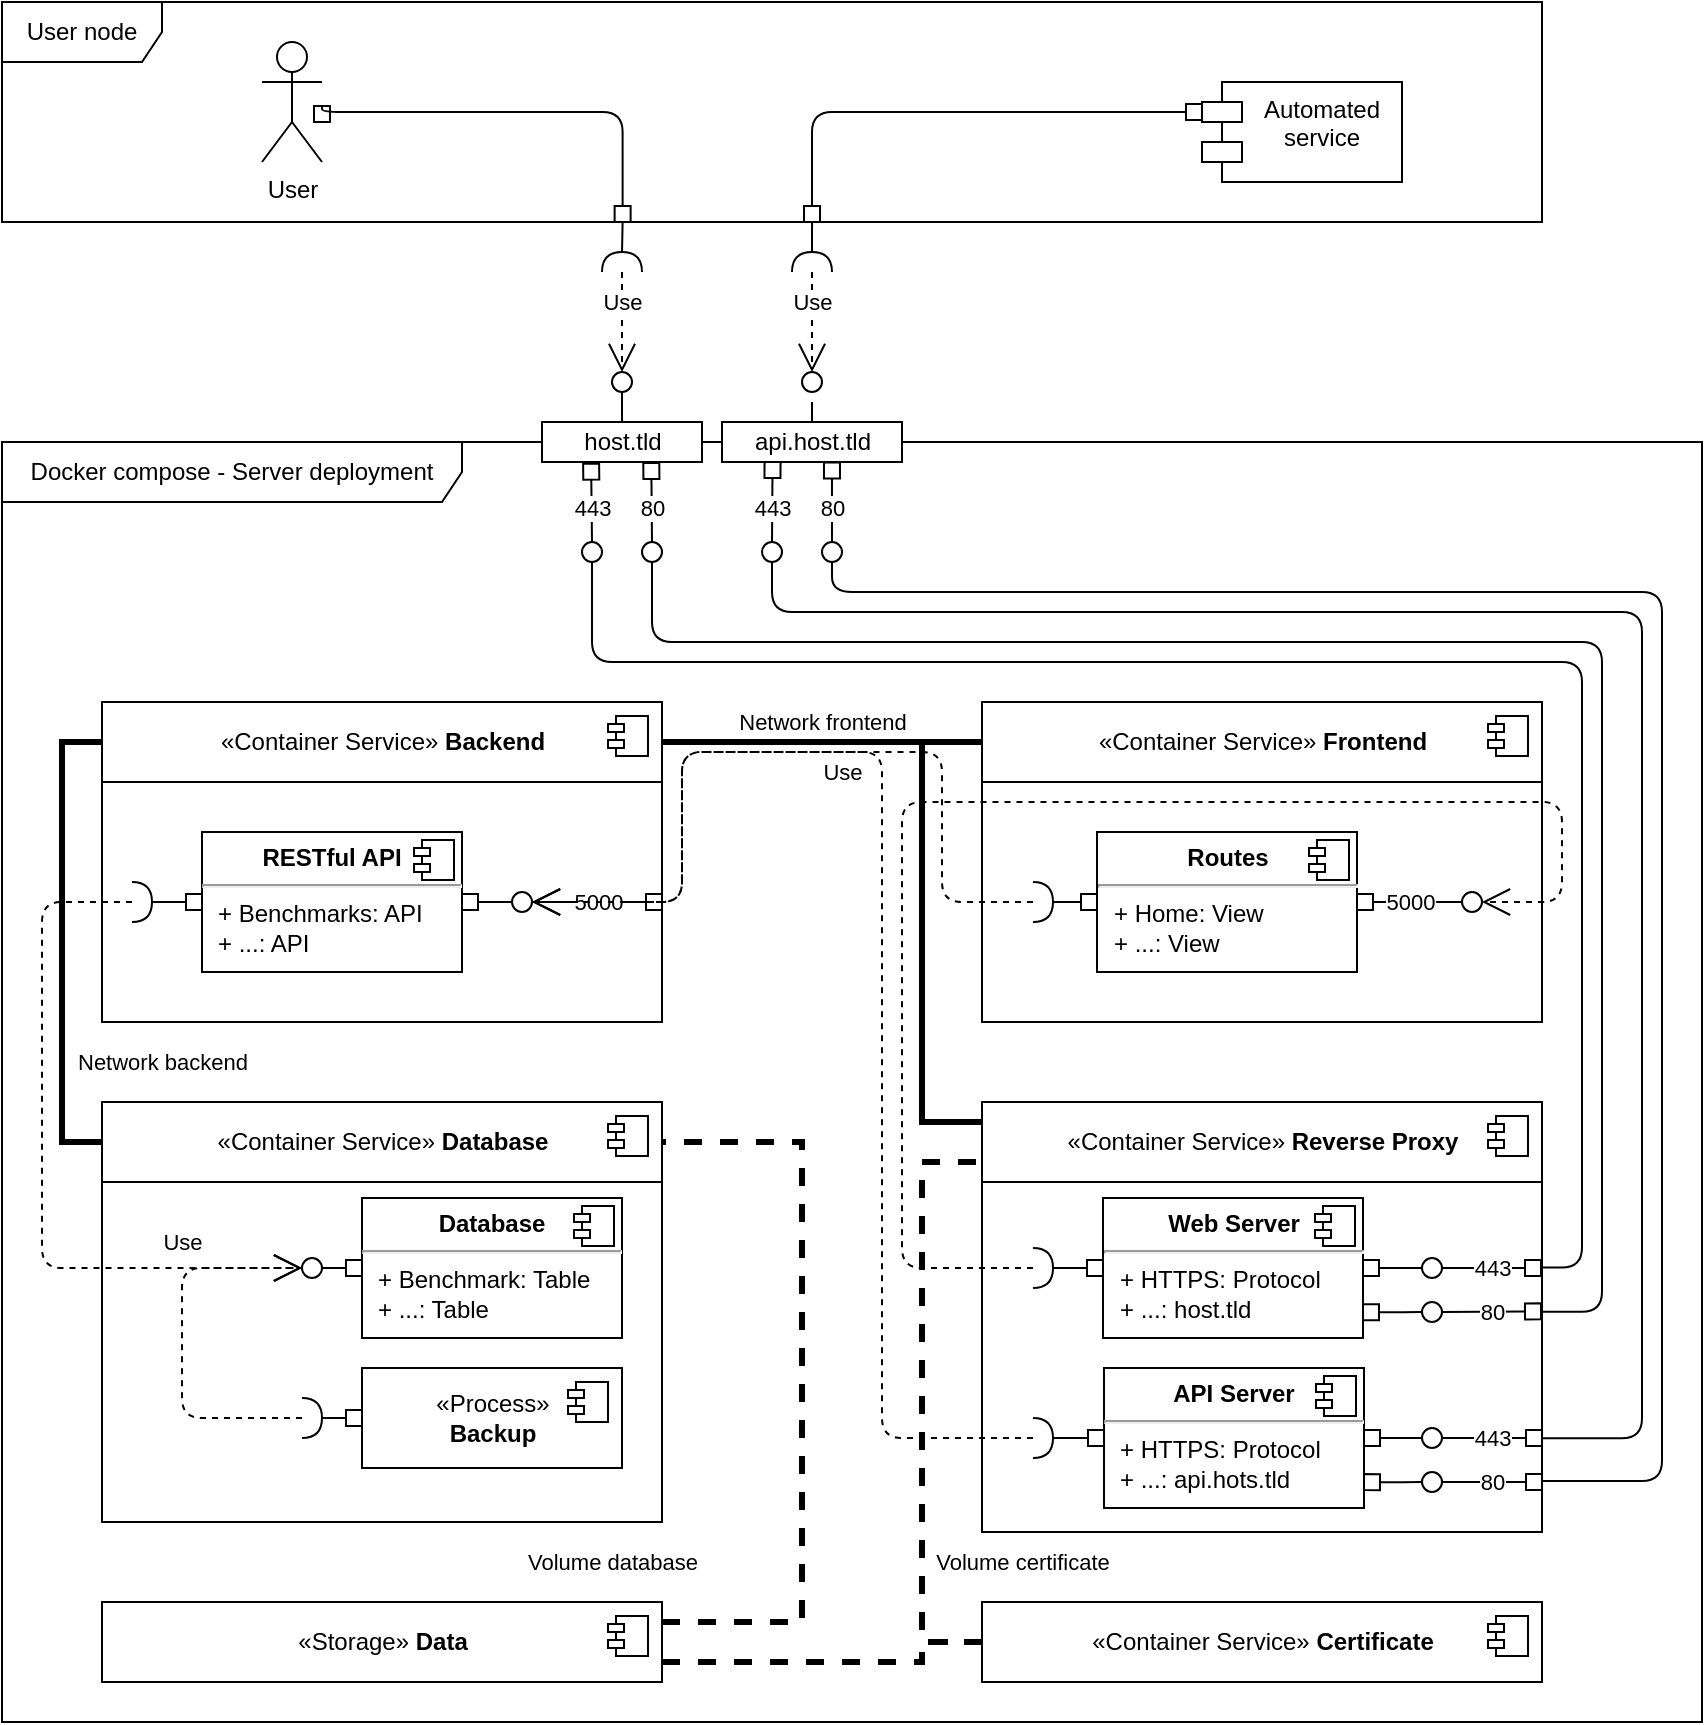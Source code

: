 <mxfile>
    <diagram id="h3xLkAqzNFig_keMwtpp" name="Page-1">
        <mxGraphModel dx="828" dy="412" grid="1" gridSize="10" guides="1" tooltips="1" connect="1" arrows="1" fold="1" page="1" pageScale="1" pageWidth="850" pageHeight="1100" math="0" shadow="0">
            <root>
                <mxCell id="Uhjl_tTcvrPX5doU-7aw-0"/>
                <mxCell id="Uhjl_tTcvrPX5doU-7aw-1" parent="Uhjl_tTcvrPX5doU-7aw-0"/>
                <mxCell id="cgHieyDRWAgkGrHZ09FN-108" value="Docker compose - Server deployment" style="shape=umlFrame;whiteSpace=wrap;html=1;pointerEvents=0;fillColor=none;gradientColor=none;width=230;height=30;" parent="Uhjl_tTcvrPX5doU-7aw-1" vertex="1">
                    <mxGeometry y="220" width="850" height="640" as="geometry"/>
                </mxCell>
                <mxCell id="Sxah1bu2ukm-b7G7eMJ2-1" value="User node" style="shape=umlFrame;whiteSpace=wrap;html=1;pointerEvents=0;fillColor=none;gradientColor=none;width=80;height=30;" parent="Uhjl_tTcvrPX5doU-7aw-1" vertex="1">
                    <mxGeometry width="770" height="110" as="geometry"/>
                </mxCell>
                <mxCell id="cgHieyDRWAgkGrHZ09FN-1" value="«Container Service»&lt;b&gt; Backend&lt;/b&gt;" style="html=1;dropTarget=0;" parent="Uhjl_tTcvrPX5doU-7aw-1" vertex="1">
                    <mxGeometry x="50" y="350" width="280" height="40" as="geometry"/>
                </mxCell>
                <mxCell id="cgHieyDRWAgkGrHZ09FN-2" value="" style="shape=module;jettyWidth=8;jettyHeight=4;" parent="cgHieyDRWAgkGrHZ09FN-1" vertex="1">
                    <mxGeometry x="1" width="20" height="20" relative="1" as="geometry">
                        <mxPoint x="-27" y="7" as="offset"/>
                    </mxGeometry>
                </mxCell>
                <mxCell id="cgHieyDRWAgkGrHZ09FN-3" value="" style="rounded=0;whiteSpace=wrap;html=1;" parent="Uhjl_tTcvrPX5doU-7aw-1" vertex="1">
                    <mxGeometry x="50" y="390" width="280" height="120" as="geometry"/>
                </mxCell>
                <mxCell id="cgHieyDRWAgkGrHZ09FN-4" value="«Container Service» &lt;b&gt;Frontend&lt;/b&gt;" style="html=1;dropTarget=0;" parent="Uhjl_tTcvrPX5doU-7aw-1" vertex="1">
                    <mxGeometry x="490" y="350" width="280" height="40" as="geometry"/>
                </mxCell>
                <mxCell id="cgHieyDRWAgkGrHZ09FN-5" value="" style="shape=module;jettyWidth=8;jettyHeight=4;" parent="cgHieyDRWAgkGrHZ09FN-4" vertex="1">
                    <mxGeometry x="1" width="20" height="20" relative="1" as="geometry">
                        <mxPoint x="-27" y="7" as="offset"/>
                    </mxGeometry>
                </mxCell>
                <mxCell id="cgHieyDRWAgkGrHZ09FN-6" value="«Container Service»&lt;b&gt; Reverse Proxy&lt;/b&gt;" style="html=1;dropTarget=0;" parent="Uhjl_tTcvrPX5doU-7aw-1" vertex="1">
                    <mxGeometry x="490" y="550" width="280" height="40" as="geometry"/>
                </mxCell>
                <mxCell id="cgHieyDRWAgkGrHZ09FN-7" value="" style="shape=module;jettyWidth=8;jettyHeight=4;" parent="cgHieyDRWAgkGrHZ09FN-6" vertex="1">
                    <mxGeometry x="1" width="20" height="20" relative="1" as="geometry">
                        <mxPoint x="-27" y="7" as="offset"/>
                    </mxGeometry>
                </mxCell>
                <mxCell id="cgHieyDRWAgkGrHZ09FN-10" value="«Container Service»&lt;b&gt; Database&lt;/b&gt;" style="html=1;dropTarget=0;" parent="Uhjl_tTcvrPX5doU-7aw-1" vertex="1">
                    <mxGeometry x="50" y="550" width="280" height="40" as="geometry"/>
                </mxCell>
                <mxCell id="cgHieyDRWAgkGrHZ09FN-11" value="" style="shape=module;jettyWidth=8;jettyHeight=4;" parent="cgHieyDRWAgkGrHZ09FN-10" vertex="1">
                    <mxGeometry x="1" width="20" height="20" relative="1" as="geometry">
                        <mxPoint x="-27" y="7" as="offset"/>
                    </mxGeometry>
                </mxCell>
                <mxCell id="cgHieyDRWAgkGrHZ09FN-12" value="«Container Service»&lt;b&gt; Certificate&lt;/b&gt;" style="html=1;dropTarget=0;" parent="Uhjl_tTcvrPX5doU-7aw-1" vertex="1">
                    <mxGeometry x="490" y="800" width="280" height="40" as="geometry"/>
                </mxCell>
                <mxCell id="cgHieyDRWAgkGrHZ09FN-13" value="" style="shape=module;jettyWidth=8;jettyHeight=4;" parent="cgHieyDRWAgkGrHZ09FN-12" vertex="1">
                    <mxGeometry x="1" width="20" height="20" relative="1" as="geometry">
                        <mxPoint x="-27" y="7" as="offset"/>
                    </mxGeometry>
                </mxCell>
                <mxCell id="cgHieyDRWAgkGrHZ09FN-18" value="&lt;p style=&quot;margin: 0px ; margin-top: 6px ; text-align: center&quot;&gt;&lt;b&gt;RESTful API&lt;br&gt;&lt;/b&gt;&lt;/p&gt;&lt;hr&gt;&lt;p style=&quot;margin: 0px ; margin-left: 8px&quot;&gt;+ Benchmarks: API&lt;br&gt;+ ...: API&lt;br&gt;&lt;/p&gt;" style="align=left;overflow=fill;html=1;dropTarget=0;" parent="Uhjl_tTcvrPX5doU-7aw-1" vertex="1">
                    <mxGeometry x="100" y="415" width="130" height="70" as="geometry"/>
                </mxCell>
                <mxCell id="cgHieyDRWAgkGrHZ09FN-19" value="" style="shape=component;jettyWidth=8;jettyHeight=4;" parent="cgHieyDRWAgkGrHZ09FN-18" vertex="1">
                    <mxGeometry x="1" width="20" height="20" relative="1" as="geometry">
                        <mxPoint x="-24" y="4" as="offset"/>
                    </mxGeometry>
                </mxCell>
                <mxCell id="cgHieyDRWAgkGrHZ09FN-20" value="" style="endArrow=none;html=1;exitX=1;exitY=0.5;exitDx=0;exitDy=0;startArrow=box;startFill=0;entryX=0;entryY=0.5;entryDx=0;entryDy=0;" parent="Uhjl_tTcvrPX5doU-7aw-1" source="cgHieyDRWAgkGrHZ09FN-18" target="5" edge="1">
                    <mxGeometry width="50" height="50" relative="1" as="geometry">
                        <mxPoint x="15" y="625" as="sourcePoint"/>
                        <mxPoint x="250" y="450" as="targetPoint"/>
                    </mxGeometry>
                </mxCell>
                <mxCell id="cgHieyDRWAgkGrHZ09FN-24" value="" style="rounded=0;whiteSpace=wrap;html=1;" parent="Uhjl_tTcvrPX5doU-7aw-1" vertex="1">
                    <mxGeometry x="50" y="590" width="280" height="170" as="geometry"/>
                </mxCell>
                <mxCell id="cgHieyDRWAgkGrHZ09FN-30" value="«Process»&lt;br&gt;&lt;div&gt;&lt;b&gt;Backup&lt;/b&gt;&lt;/div&gt;" style="html=1;dropTarget=0;" parent="Uhjl_tTcvrPX5doU-7aw-1" vertex="1">
                    <mxGeometry x="180" y="683" width="130" height="50" as="geometry"/>
                </mxCell>
                <mxCell id="cgHieyDRWAgkGrHZ09FN-31" value="" style="shape=module;jettyWidth=8;jettyHeight=4;" parent="cgHieyDRWAgkGrHZ09FN-30" vertex="1">
                    <mxGeometry x="1" width="20" height="20" relative="1" as="geometry">
                        <mxPoint x="-27" y="7" as="offset"/>
                    </mxGeometry>
                </mxCell>
                <mxCell id="cgHieyDRWAgkGrHZ09FN-37" value="&lt;p style=&quot;margin: 0px ; margin-top: 6px ; text-align: center&quot;&gt;&lt;b&gt;Database&lt;br&gt;&lt;/b&gt;&lt;/p&gt;&lt;hr&gt;&lt;p style=&quot;margin: 0px ; margin-left: 8px&quot;&gt;+ Benchmark: Table&lt;br&gt;+ ...: Table&lt;br&gt;&lt;/p&gt;" style="align=left;overflow=fill;html=1;dropTarget=0;" parent="Uhjl_tTcvrPX5doU-7aw-1" vertex="1">
                    <mxGeometry x="180" y="598" width="130" height="70" as="geometry"/>
                </mxCell>
                <mxCell id="cgHieyDRWAgkGrHZ09FN-38" value="" style="shape=component;jettyWidth=8;jettyHeight=4;" parent="cgHieyDRWAgkGrHZ09FN-37" vertex="1">
                    <mxGeometry x="1" width="20" height="20" relative="1" as="geometry">
                        <mxPoint x="-24" y="4" as="offset"/>
                    </mxGeometry>
                </mxCell>
                <mxCell id="cgHieyDRWAgkGrHZ09FN-49" style="edgeStyle=elbowEdgeStyle;rounded=0;orthogonalLoop=1;jettySize=auto;elbow=vertical;html=1;entryX=0;entryY=0.5;entryDx=0;entryDy=0;startArrow=none;startFill=0;endArrow=box;endFill=0;exitX=1;exitY=0.5;exitDx=0;exitDy=0;" parent="Uhjl_tTcvrPX5doU-7aw-1" source="8" target="cgHieyDRWAgkGrHZ09FN-37" edge="1">
                    <mxGeometry relative="1" as="geometry">
                        <mxPoint x="170" y="633" as="sourcePoint"/>
                    </mxGeometry>
                </mxCell>
                <mxCell id="cgHieyDRWAgkGrHZ09FN-46" value="Use" style="endArrow=open;endSize=12;dashed=1;html=1;rounded=1;edgeStyle=orthogonalEdgeStyle;exitX=0;exitY=0.5;exitDx=0;exitDy=0;exitPerimeter=0;entryX=0;entryY=0.5;entryDx=0;entryDy=0;" parent="Uhjl_tTcvrPX5doU-7aw-1" source="9" target="8" edge="1">
                    <mxGeometry x="0.385" y="13" width="160" relative="1" as="geometry">
                        <mxPoint x="150" y="708" as="sourcePoint"/>
                        <mxPoint x="140" y="633" as="targetPoint"/>
                        <Array as="points">
                            <mxPoint x="90" y="708"/>
                            <mxPoint x="90" y="633"/>
                        </Array>
                        <mxPoint as="offset"/>
                    </mxGeometry>
                </mxCell>
                <mxCell id="cgHieyDRWAgkGrHZ09FN-59" value="" style="rounded=0;whiteSpace=wrap;html=1;" parent="Uhjl_tTcvrPX5doU-7aw-1" vertex="1">
                    <mxGeometry x="490" y="390" width="280" height="120" as="geometry"/>
                </mxCell>
                <mxCell id="cgHieyDRWAgkGrHZ09FN-61" value="Network backend" style="endArrow=none;html=1;entryX=0;entryY=0.5;entryDx=0;entryDy=0;exitX=0;exitY=0.5;exitDx=0;exitDy=0;edgeStyle=orthogonalEdgeStyle;rounded=0;strokeWidth=3;" parent="Uhjl_tTcvrPX5doU-7aw-1" source="cgHieyDRWAgkGrHZ09FN-10" target="cgHieyDRWAgkGrHZ09FN-1" edge="1">
                    <mxGeometry x="-0.5" y="-50" width="50" height="50" relative="1" as="geometry">
                        <mxPoint x="430" y="670" as="sourcePoint"/>
                        <mxPoint x="480" y="620" as="targetPoint"/>
                        <Array as="points">
                            <mxPoint x="30" y="570"/>
                            <mxPoint x="30" y="370"/>
                        </Array>
                        <mxPoint as="offset"/>
                    </mxGeometry>
                </mxCell>
                <mxCell id="cgHieyDRWAgkGrHZ09FN-62" value="Use" style="endArrow=open;endSize=12;dashed=1;html=1;rounded=1;edgeStyle=orthogonalEdgeStyle;exitX=0;exitY=0.5;exitDx=0;exitDy=0;exitPerimeter=0;entryX=0;entryY=0.5;entryDx=0;entryDy=0;" parent="Uhjl_tTcvrPX5doU-7aw-1" source="6" target="8" edge="1">
                    <mxGeometry x="0.665" y="13" width="160" relative="1" as="geometry">
                        <mxPoint x="65" y="450" as="sourcePoint"/>
                        <mxPoint x="130" y="633" as="targetPoint"/>
                        <Array as="points">
                            <mxPoint x="20" y="450"/>
                            <mxPoint x="20" y="633"/>
                        </Array>
                        <mxPoint as="offset"/>
                    </mxGeometry>
                </mxCell>
                <mxCell id="cgHieyDRWAgkGrHZ09FN-63" value="&lt;p style=&quot;margin: 0px ; margin-top: 6px ; text-align: center&quot;&gt;&lt;b&gt;Routes&lt;br&gt;&lt;/b&gt;&lt;/p&gt;&lt;hr&gt;&lt;p style=&quot;margin: 0px ; margin-left: 8px&quot;&gt;+ Home: View&lt;br&gt;+ ...: View&lt;br&gt;&lt;/p&gt;" style="align=left;overflow=fill;html=1;dropTarget=0;" parent="Uhjl_tTcvrPX5doU-7aw-1" vertex="1">
                    <mxGeometry x="547.5" y="415" width="130" height="70" as="geometry"/>
                </mxCell>
                <mxCell id="cgHieyDRWAgkGrHZ09FN-64" value="" style="shape=component;jettyWidth=8;jettyHeight=4;" parent="cgHieyDRWAgkGrHZ09FN-63" vertex="1">
                    <mxGeometry x="1" width="20" height="20" relative="1" as="geometry">
                        <mxPoint x="-24" y="4" as="offset"/>
                    </mxGeometry>
                </mxCell>
                <mxCell id="cgHieyDRWAgkGrHZ09FN-65" value="" style="rounded=0;whiteSpace=wrap;html=1;" parent="Uhjl_tTcvrPX5doU-7aw-1" vertex="1">
                    <mxGeometry x="490" y="590" width="280" height="175" as="geometry"/>
                </mxCell>
                <mxCell id="cgHieyDRWAgkGrHZ09FN-66" value="&lt;p style=&quot;margin: 0px ; margin-top: 6px ; text-align: center&quot;&gt;&lt;b&gt;Web Server&lt;br&gt;&lt;/b&gt;&lt;/p&gt;&lt;hr&gt;&lt;p style=&quot;margin: 0px ; margin-left: 8px&quot;&gt;+ HTTPS: Protocol&lt;br&gt;+ ...:&lt;span&gt;&amp;nbsp;host.tld&lt;/span&gt;&lt;/p&gt;" style="align=left;overflow=fill;html=1;dropTarget=0;" parent="Uhjl_tTcvrPX5doU-7aw-1" vertex="1">
                    <mxGeometry x="550.5" y="598" width="130" height="70" as="geometry"/>
                </mxCell>
                <mxCell id="cgHieyDRWAgkGrHZ09FN-67" value="" style="shape=component;jettyWidth=8;jettyHeight=4;" parent="cgHieyDRWAgkGrHZ09FN-66" vertex="1">
                    <mxGeometry x="1" width="20" height="20" relative="1" as="geometry">
                        <mxPoint x="-24" y="4" as="offset"/>
                    </mxGeometry>
                </mxCell>
                <mxCell id="cgHieyDRWAgkGrHZ09FN-68" value="" style="endArrow=none;html=1;exitX=1;exitY=0.5;exitDx=0;exitDy=0;entryX=0;entryY=0.5;entryDx=0;entryDy=0;startArrow=box;startFill=0;edgeStyle=orthogonalEdgeStyle;rounded=0;" parent="Uhjl_tTcvrPX5doU-7aw-1" source="cgHieyDRWAgkGrHZ09FN-66" target="52" edge="1">
                    <mxGeometry width="50" height="50" relative="1" as="geometry">
                        <mxPoint x="659.5" y="639" as="sourcePoint"/>
                        <mxPoint x="709.5" y="633" as="targetPoint"/>
                    </mxGeometry>
                </mxCell>
                <mxCell id="cgHieyDRWAgkGrHZ09FN-70" value="443" style="endArrow=box;html=1;exitX=1;exitY=0.5;exitDx=0;exitDy=0;endFill=0;" parent="Uhjl_tTcvrPX5doU-7aw-1" source="52" edge="1">
                    <mxGeometry width="50" height="50" relative="1" as="geometry">
                        <mxPoint x="719.5" y="633" as="sourcePoint"/>
                        <mxPoint x="769.5" y="633" as="targetPoint"/>
                    </mxGeometry>
                </mxCell>
                <mxCell id="cgHieyDRWAgkGrHZ09FN-81" value="" style="endArrow=none;html=1;entryX=0;entryY=0.5;entryDx=0;entryDy=0;startArrow=box;startFill=0;edgeStyle=orthogonalEdgeStyle;rounded=0;exitX=1;exitY=0.816;exitDx=0;exitDy=0;exitPerimeter=0;" parent="Uhjl_tTcvrPX5doU-7aw-1" source="cgHieyDRWAgkGrHZ09FN-66" target="53" edge="1">
                    <mxGeometry width="50" height="50" relative="1" as="geometry">
                        <mxPoint x="679.5" y="655.12" as="sourcePoint"/>
                        <mxPoint x="709.5" y="655" as="targetPoint"/>
                        <Array as="points">
                            <mxPoint x="700" y="655"/>
                        </Array>
                    </mxGeometry>
                </mxCell>
                <mxCell id="cgHieyDRWAgkGrHZ09FN-83" value="80" style="endArrow=box;html=1;exitX=1;exitY=0.5;exitDx=0;exitDy=0;endFill=0;entryX=1;entryY=0.539;entryDx=0;entryDy=0;entryPerimeter=0;" parent="Uhjl_tTcvrPX5doU-7aw-1" source="53" edge="1">
                    <mxGeometry width="50" height="50" relative="1" as="geometry">
                        <mxPoint x="719.5" y="655" as="sourcePoint"/>
                        <mxPoint x="769.5" y="654.68" as="targetPoint"/>
                    </mxGeometry>
                </mxCell>
                <mxCell id="cgHieyDRWAgkGrHZ09FN-86" value="Network frontend" style="endArrow=none;html=1;entryX=0;entryY=0.5;entryDx=0;entryDy=0;exitX=0;exitY=0.25;exitDx=0;exitDy=0;edgeStyle=orthogonalEdgeStyle;rounded=0;strokeWidth=3;" parent="Uhjl_tTcvrPX5doU-7aw-1" source="cgHieyDRWAgkGrHZ09FN-6" target="cgHieyDRWAgkGrHZ09FN-4" edge="1">
                    <mxGeometry x="0.76" y="51" width="50" height="50" relative="1" as="geometry">
                        <mxPoint x="480" y="580" as="sourcePoint"/>
                        <mxPoint x="480" y="380" as="targetPoint"/>
                        <Array as="points">
                            <mxPoint x="460" y="560"/>
                            <mxPoint x="460" y="370"/>
                        </Array>
                        <mxPoint x="-50" y="41" as="offset"/>
                    </mxGeometry>
                </mxCell>
                <mxCell id="cgHieyDRWAgkGrHZ09FN-87" value="Network frontend" style="endArrow=none;html=1;exitX=1;exitY=0.5;exitDx=0;exitDy=0;edgeStyle=orthogonalEdgeStyle;rounded=0;strokeWidth=3;" parent="Uhjl_tTcvrPX5doU-7aw-1" source="cgHieyDRWAgkGrHZ09FN-1" edge="1">
                    <mxGeometry y="10" width="50" height="50" relative="1" as="geometry">
                        <mxPoint x="500" y="570" as="sourcePoint"/>
                        <mxPoint x="490" y="370" as="targetPoint"/>
                        <Array as="points">
                            <mxPoint x="480" y="370"/>
                            <mxPoint x="480" y="370"/>
                        </Array>
                        <mxPoint as="offset"/>
                    </mxGeometry>
                </mxCell>
                <mxCell id="cgHieyDRWAgkGrHZ09FN-88" value="Volume certificate" style="endArrow=none;html=1;entryX=0;entryY=0.75;entryDx=0;entryDy=0;exitX=0;exitY=0.5;exitDx=0;exitDy=0;edgeStyle=orthogonalEdgeStyle;rounded=0;strokeWidth=3;dashed=1;" parent="Uhjl_tTcvrPX5doU-7aw-1" source="cgHieyDRWAgkGrHZ09FN-12" target="cgHieyDRWAgkGrHZ09FN-6" edge="1">
                    <mxGeometry x="-1" y="-45" width="50" height="50" relative="1" as="geometry">
                        <mxPoint x="480" y="774.98" as="sourcePoint"/>
                        <mxPoint x="480" y="574.98" as="targetPoint"/>
                        <Array as="points">
                            <mxPoint x="460" y="820"/>
                            <mxPoint x="460" y="580"/>
                        </Array>
                        <mxPoint x="20" y="5" as="offset"/>
                    </mxGeometry>
                </mxCell>
                <mxCell id="cgHieyDRWAgkGrHZ09FN-101" value="" style="endArrow=box;html=1;targetPerimeterSpacing=0;strokeWidth=1;exitX=1;exitY=0.5;exitDx=0;exitDy=0;entryX=0;entryY=0.5;entryDx=0;entryDy=0;endFill=0;exitPerimeter=0;" parent="Uhjl_tTcvrPX5doU-7aw-1" source="9" target="cgHieyDRWAgkGrHZ09FN-30" edge="1">
                    <mxGeometry width="50" height="50" relative="1" as="geometry">
                        <mxPoint x="160" y="708" as="sourcePoint"/>
                        <mxPoint x="330" y="740" as="targetPoint"/>
                    </mxGeometry>
                </mxCell>
                <mxCell id="cgHieyDRWAgkGrHZ09FN-102" value="" style="endArrow=box;html=1;targetPerimeterSpacing=0;strokeWidth=1;entryX=0;entryY=0.5;entryDx=0;entryDy=0;endFill=0;exitX=1;exitY=0.5;exitDx=0;exitDy=0;exitPerimeter=0;" parent="Uhjl_tTcvrPX5doU-7aw-1" source="6" target="cgHieyDRWAgkGrHZ09FN-18" edge="1">
                    <mxGeometry width="50" height="50" relative="1" as="geometry">
                        <mxPoint x="80" y="450" as="sourcePoint"/>
                        <mxPoint x="190" y="718" as="targetPoint"/>
                    </mxGeometry>
                </mxCell>
                <mxCell id="cgHieyDRWAgkGrHZ09FN-104" value="«Storage»&lt;b&gt; Data&lt;/b&gt;" style="html=1;dropTarget=0;" parent="Uhjl_tTcvrPX5doU-7aw-1" vertex="1">
                    <mxGeometry x="50" y="800" width="280" height="40" as="geometry"/>
                </mxCell>
                <mxCell id="cgHieyDRWAgkGrHZ09FN-105" value="" style="shape=module;jettyWidth=8;jettyHeight=4;" parent="cgHieyDRWAgkGrHZ09FN-104" vertex="1">
                    <mxGeometry x="1" width="20" height="20" relative="1" as="geometry">
                        <mxPoint x="-27" y="7" as="offset"/>
                    </mxGeometry>
                </mxCell>
                <mxCell id="cgHieyDRWAgkGrHZ09FN-106" value="Volume certificate" style="endArrow=none;html=1;edgeStyle=orthogonalEdgeStyle;rounded=0;strokeWidth=3;dashed=1;exitX=1;exitY=0.75;exitDx=0;exitDy=0;entryX=0;entryY=0.5;entryDx=0;entryDy=0;" parent="Uhjl_tTcvrPX5doU-7aw-1" source="cgHieyDRWAgkGrHZ09FN-104" target="cgHieyDRWAgkGrHZ09FN-12" edge="1">
                    <mxGeometry x="1" y="45" width="50" height="50" relative="1" as="geometry">
                        <mxPoint x="460" y="830" as="sourcePoint"/>
                        <mxPoint x="490" y="770" as="targetPoint"/>
                        <Array as="points">
                            <mxPoint x="460" y="830"/>
                            <mxPoint x="460" y="820"/>
                        </Array>
                        <mxPoint x="20" y="5" as="offset"/>
                    </mxGeometry>
                </mxCell>
                <mxCell id="cgHieyDRWAgkGrHZ09FN-107" value="Volume database" style="endArrow=none;html=1;entryX=1;entryY=0.5;entryDx=0;entryDy=0;exitX=1;exitY=0.25;exitDx=0;exitDy=0;edgeStyle=orthogonalEdgeStyle;rounded=0;strokeWidth=3;dashed=1;" parent="Uhjl_tTcvrPX5doU-7aw-1" source="cgHieyDRWAgkGrHZ09FN-104" target="cgHieyDRWAgkGrHZ09FN-10" edge="1">
                    <mxGeometry x="-1" y="39" width="50" height="50" relative="1" as="geometry">
                        <mxPoint x="500" y="780" as="sourcePoint"/>
                        <mxPoint x="500" y="590" as="targetPoint"/>
                        <Array as="points">
                            <mxPoint x="400" y="810"/>
                            <mxPoint x="400" y="570"/>
                        </Array>
                        <mxPoint x="-25" y="9" as="offset"/>
                    </mxGeometry>
                </mxCell>
                <mxCell id="cgHieyDRWAgkGrHZ09FN-109" value="" style="endArrow=box;html=1;targetPerimeterSpacing=0;strokeWidth=1;entryX=0;entryY=0.5;entryDx=0;entryDy=0;endFill=0;exitX=1;exitY=0.5;exitDx=0;exitDy=0;exitPerimeter=0;" parent="Uhjl_tTcvrPX5doU-7aw-1" source="56" target="cgHieyDRWAgkGrHZ09FN-63" edge="1">
                    <mxGeometry width="50" height="50" relative="1" as="geometry">
                        <mxPoint x="525.5" y="450" as="sourcePoint"/>
                        <mxPoint x="547.5" y="455" as="targetPoint"/>
                    </mxGeometry>
                </mxCell>
                <mxCell id="cgHieyDRWAgkGrHZ09FN-111" value="&lt;div&gt;5000&lt;/div&gt;" style="endArrow=none;html=1;exitX=1;exitY=0.5;exitDx=0;exitDy=0;entryX=0;entryY=0.5;entryDx=0;entryDy=0;startArrow=box;startFill=0;" parent="Uhjl_tTcvrPX5doU-7aw-1" source="cgHieyDRWAgkGrHZ09FN-63" target="57" edge="1">
                    <mxGeometry width="50" height="50" relative="1" as="geometry">
                        <mxPoint x="677.5" y="455" as="sourcePoint"/>
                        <mxPoint x="737.5" y="450" as="targetPoint"/>
                    </mxGeometry>
                </mxCell>
                <mxCell id="cgHieyDRWAgkGrHZ09FN-114" value="Use" style="endArrow=open;endSize=12;dashed=1;html=1;rounded=1;edgeStyle=orthogonalEdgeStyle;entryX=0;entryY=0.5;entryDx=0;entryDy=0;entryPerimeter=0;startArrow=none;startFill=0;endFill=0;exitX=0;exitY=0.5;exitDx=0;exitDy=0;exitPerimeter=0;" parent="Uhjl_tTcvrPX5doU-7aw-1" source="56" edge="1">
                    <mxGeometry x="-0.149" y="10" width="160" relative="1" as="geometry">
                        <mxPoint x="515" y="450" as="sourcePoint"/>
                        <mxPoint x="265" y="450" as="targetPoint"/>
                        <Array as="points">
                            <mxPoint x="470" y="450"/>
                            <mxPoint x="470" y="375"/>
                            <mxPoint x="340" y="375"/>
                            <mxPoint x="340" y="450"/>
                        </Array>
                        <mxPoint as="offset"/>
                    </mxGeometry>
                </mxCell>
                <mxCell id="cgHieyDRWAgkGrHZ09FN-115" value="" style="endArrow=box;html=1;targetPerimeterSpacing=0;strokeWidth=1;entryX=0;entryY=0.5;entryDx=0;entryDy=0;endFill=0;exitX=1;exitY=0.5;exitDx=0;exitDy=0;exitPerimeter=0;" parent="Uhjl_tTcvrPX5doU-7aw-1" source="50" target="cgHieyDRWAgkGrHZ09FN-66" edge="1">
                    <mxGeometry width="50" height="50" relative="1" as="geometry">
                        <mxPoint x="525.5" y="633" as="sourcePoint"/>
                        <mxPoint x="544.5" y="631" as="targetPoint"/>
                        <Array as="points">
                            <mxPoint x="531" y="633"/>
                        </Array>
                    </mxGeometry>
                </mxCell>
                <mxCell id="cgHieyDRWAgkGrHZ09FN-119" value="Use" style="endArrow=open;endSize=12;dashed=1;html=1;rounded=1;edgeStyle=orthogonalEdgeStyle;exitX=0;exitY=0.5;exitDx=0;exitDy=0;entryX=1;entryY=0.5;entryDx=0;entryDy=0;exitPerimeter=0;" parent="Uhjl_tTcvrPX5doU-7aw-1" source="50" target="57" edge="1">
                    <mxGeometry x="-0.169" y="34" width="160" relative="1" as="geometry">
                        <mxPoint x="515.5" y="633" as="sourcePoint"/>
                        <mxPoint x="747.5" y="450" as="targetPoint"/>
                        <Array as="points">
                            <mxPoint x="450" y="633"/>
                            <mxPoint x="450" y="400"/>
                            <mxPoint x="780" y="400"/>
                            <mxPoint x="780" y="450"/>
                        </Array>
                        <mxPoint x="-30" y="19" as="offset"/>
                    </mxGeometry>
                </mxCell>
                <mxCell id="cgHieyDRWAgkGrHZ09FN-23" value="&lt;div&gt;5000&lt;/div&gt;" style="endArrow=box;html=1;entryX=1;entryY=0.5;entryDx=0;entryDy=0;endFill=0;exitX=1;exitY=0.5;exitDx=0;exitDy=0;" parent="Uhjl_tTcvrPX5doU-7aw-1" source="5" target="cgHieyDRWAgkGrHZ09FN-3" edge="1">
                    <mxGeometry width="50" height="50" relative="1" as="geometry">
                        <mxPoint x="270" y="450" as="sourcePoint"/>
                        <mxPoint x="390" y="405" as="targetPoint"/>
                    </mxGeometry>
                </mxCell>
                <mxCell id="Sxah1bu2ukm-b7G7eMJ2-8" value="" style="endArrow=none;html=1;sourcePerimeterSpacing=6;targetPerimeterSpacing=12;strokeWidth=1;entryX=0.5;entryY=1;entryDx=0;entryDy=0;edgeStyle=orthogonalEdgeStyle;exitX=1;exitY=0.244;exitDx=0;exitDy=0;exitPerimeter=0;" parent="Uhjl_tTcvrPX5doU-7aw-1" source="cgHieyDRWAgkGrHZ09FN-65" target="21" edge="1">
                    <mxGeometry width="50" height="50" relative="1" as="geometry">
                        <mxPoint x="780" y="637" as="sourcePoint"/>
                        <mxPoint x="650" y="490" as="targetPoint"/>
                        <Array as="points">
                            <mxPoint x="790" y="633"/>
                            <mxPoint x="790" y="330"/>
                            <mxPoint x="295" y="330"/>
                        </Array>
                    </mxGeometry>
                </mxCell>
                <mxCell id="Sxah1bu2ukm-b7G7eMJ2-9" value="" style="endArrow=none;html=1;sourcePerimeterSpacing=6;targetPerimeterSpacing=12;strokeWidth=1;entryX=0.5;entryY=1;entryDx=0;entryDy=0;edgeStyle=orthogonalEdgeStyle;exitX=1;exitY=0.371;exitDx=0;exitDy=0;exitPerimeter=0;" parent="Uhjl_tTcvrPX5doU-7aw-1" source="cgHieyDRWAgkGrHZ09FN-65" target="22" edge="1">
                    <mxGeometry width="50" height="50" relative="1" as="geometry">
                        <mxPoint x="780" y="655" as="sourcePoint"/>
                        <mxPoint x="445" y="305" as="targetPoint"/>
                        <Array as="points">
                            <mxPoint x="800" y="655"/>
                            <mxPoint x="800" y="320"/>
                            <mxPoint x="325" y="320"/>
                        </Array>
                    </mxGeometry>
                </mxCell>
                <mxCell id="Sxah1bu2ukm-b7G7eMJ2-11" value="80" style="endArrow=box;html=1;sourcePerimeterSpacing=6;targetPerimeterSpacing=12;strokeWidth=1;exitX=0.5;exitY=0;exitDx=0;exitDy=0;endFill=0;entryX=0.683;entryY=1.025;entryDx=0;entryDy=0;entryPerimeter=0;" parent="Uhjl_tTcvrPX5doU-7aw-1" source="22" target="18" edge="1">
                    <mxGeometry x="-0.13" width="50" height="50" relative="1" as="geometry">
                        <mxPoint x="405" y="295" as="sourcePoint"/>
                        <mxPoint x="406" y="220" as="targetPoint"/>
                        <mxPoint as="offset"/>
                    </mxGeometry>
                </mxCell>
                <mxCell id="Sxah1bu2ukm-b7G7eMJ2-12" value="443" style="endArrow=box;html=1;sourcePerimeterSpacing=6;targetPerimeterSpacing=12;strokeWidth=1;exitX=0.5;exitY=0;exitDx=0;exitDy=0;endFill=0;entryX=0.307;entryY=1.04;entryDx=0;entryDy=0;entryPerimeter=0;" parent="Uhjl_tTcvrPX5doU-7aw-1" source="21" target="18" edge="1">
                    <mxGeometry x="-0.123" width="50" height="50" relative="1" as="geometry">
                        <mxPoint x="870" y="570" as="sourcePoint"/>
                        <mxPoint x="364" y="265" as="targetPoint"/>
                        <mxPoint as="offset"/>
                    </mxGeometry>
                </mxCell>
                <mxCell id="Sxah1bu2ukm-b7G7eMJ2-13" value="&lt;div&gt;User&lt;/div&gt;" style="shape=umlActor;verticalLabelPosition=bottom;verticalAlign=top;html=1;pointerEvents=0;fillColor=none;gradientColor=none;" parent="Uhjl_tTcvrPX5doU-7aw-1" vertex="1">
                    <mxGeometry x="130" y="20" width="30" height="60" as="geometry"/>
                </mxCell>
                <mxCell id="Sxah1bu2ukm-b7G7eMJ2-14" value="Automated&#10;service&#10;" style="shape=module;align=left;spacingLeft=20;align=center;verticalAlign=top;pointerEvents=0;fillColor=none;gradientColor=none;" parent="Uhjl_tTcvrPX5doU-7aw-1" vertex="1">
                    <mxGeometry x="600" y="40" width="100" height="50" as="geometry"/>
                </mxCell>
                <mxCell id="Sxah1bu2ukm-b7G7eMJ2-17" value="" style="endArrow=none;html=1;targetPerimeterSpacing=0;strokeWidth=1;entryX=0.403;entryY=1;entryDx=0;entryDy=0;endFill=0;exitX=1;exitY=0.5;exitDx=0;exitDy=0;entryPerimeter=0;exitPerimeter=0;" parent="Uhjl_tTcvrPX5doU-7aw-1" source="23" target="Sxah1bu2ukm-b7G7eMJ2-1" edge="1">
                    <mxGeometry width="50" height="50" relative="1" as="geometry">
                        <mxPoint x="315" y="130" as="sourcePoint"/>
                        <mxPoint x="392" y="155" as="targetPoint"/>
                    </mxGeometry>
                </mxCell>
                <mxCell id="Sxah1bu2ukm-b7G7eMJ2-19" value="" style="endArrow=none;html=1;targetPerimeterSpacing=0;strokeWidth=1;entryX=0.526;entryY=1;entryDx=0;entryDy=0;endFill=0;exitX=1;exitY=0.5;exitDx=0;exitDy=0;entryPerimeter=0;exitPerimeter=0;" parent="Uhjl_tTcvrPX5doU-7aw-1" source="24" target="Sxah1bu2ukm-b7G7eMJ2-1" edge="1">
                    <mxGeometry width="50" height="50" relative="1" as="geometry">
                        <mxPoint x="405" y="130" as="sourcePoint"/>
                        <mxPoint x="432" y="165" as="targetPoint"/>
                    </mxGeometry>
                </mxCell>
                <mxCell id="2" style="edgeStyle=orthogonalEdgeStyle;rounded=0;orthogonalLoop=1;jettySize=auto;html=1;entryX=0.5;entryY=0;entryDx=0;entryDy=0;endArrow=none;endFill=0;exitX=0.5;exitY=1;exitDx=0;exitDy=0;" parent="Uhjl_tTcvrPX5doU-7aw-1" source="11" target="18" edge="1">
                    <mxGeometry relative="1" as="geometry">
                        <mxPoint x="310" y="240" as="sourcePoint"/>
                    </mxGeometry>
                </mxCell>
                <mxCell id="Sxah1bu2ukm-b7G7eMJ2-34" value="Use" style="endArrow=open;endSize=12;dashed=1;html=1;sourcePerimeterSpacing=6;targetPerimeterSpacing=12;strokeWidth=1;exitX=0;exitY=0.5;exitDx=0;exitDy=0;entryX=0.5;entryY=0;entryDx=0;entryDy=0;exitPerimeter=0;" parent="Uhjl_tTcvrPX5doU-7aw-1" source="23" target="11" edge="1">
                    <mxGeometry x="-0.4" width="160" relative="1" as="geometry">
                        <mxPoint x="315" y="140" as="sourcePoint"/>
                        <mxPoint x="365" y="200" as="targetPoint"/>
                        <mxPoint as="offset"/>
                    </mxGeometry>
                </mxCell>
                <mxCell id="Sxah1bu2ukm-b7G7eMJ2-35" value="Use" style="endArrow=open;endSize=12;dashed=1;html=1;sourcePerimeterSpacing=6;targetPerimeterSpacing=12;strokeWidth=1;exitX=0;exitY=0.5;exitDx=0;exitDy=0;entryX=0.5;entryY=0;entryDx=0;entryDy=0;exitPerimeter=0;" parent="Uhjl_tTcvrPX5doU-7aw-1" source="24" target="26" edge="1">
                    <mxGeometry x="-0.4" width="160" relative="1" as="geometry">
                        <mxPoint x="405" y="140" as="sourcePoint"/>
                        <mxPoint x="405" y="190" as="targetPoint"/>
                        <mxPoint as="offset"/>
                    </mxGeometry>
                </mxCell>
                <mxCell id="Sxah1bu2ukm-b7G7eMJ2-37" value="" style="endArrow=box;html=1;targetPerimeterSpacing=0;strokeWidth=1;endFill=0;exitX=0.526;exitY=1;exitDx=0;exitDy=0;startArrow=box;startFill=0;edgeStyle=orthogonalEdgeStyle;exitPerimeter=0;entryX=0;entryY=0;entryDx=0;entryDy=15;entryPerimeter=0;" parent="Uhjl_tTcvrPX5doU-7aw-1" source="Sxah1bu2ukm-b7G7eMJ2-1" target="Sxah1bu2ukm-b7G7eMJ2-14" edge="1">
                    <mxGeometry width="50" height="50" relative="1" as="geometry">
                        <mxPoint x="275" y="-40" as="sourcePoint"/>
                        <mxPoint x="600" y="45" as="targetPoint"/>
                        <Array as="points">
                            <mxPoint x="405" y="55"/>
                        </Array>
                    </mxGeometry>
                </mxCell>
                <mxCell id="Sxah1bu2ukm-b7G7eMJ2-38" value="" style="endArrow=box;html=1;targetPerimeterSpacing=0;strokeWidth=1;endFill=0;startArrow=box;startFill=0;edgeStyle=orthogonalEdgeStyle;exitX=0.403;exitY=1;exitDx=0;exitDy=0;exitPerimeter=0;" parent="Uhjl_tTcvrPX5doU-7aw-1" source="Sxah1bu2ukm-b7G7eMJ2-1" edge="1">
                    <mxGeometry width="50" height="50" relative="1" as="geometry">
                        <mxPoint x="310" y="110" as="sourcePoint"/>
                        <mxPoint x="160" y="60" as="targetPoint"/>
                        <Array as="points">
                            <mxPoint x="310" y="55"/>
                            <mxPoint x="160" y="55"/>
                        </Array>
                    </mxGeometry>
                </mxCell>
                <mxCell id="5" value="" style="ellipse;whiteSpace=wrap;html=1;aspect=fixed;pointerEvents=0;fillColor=none;gradientColor=none;" parent="Uhjl_tTcvrPX5doU-7aw-1" vertex="1">
                    <mxGeometry x="255" y="445" width="10" height="10" as="geometry"/>
                </mxCell>
                <mxCell id="6" value="" style="shape=requiredInterface;html=1;verticalLabelPosition=bottom;pointerEvents=0;fillColor=none;gradientColor=none;" parent="Uhjl_tTcvrPX5doU-7aw-1" vertex="1">
                    <mxGeometry x="65" y="440" width="10" height="20" as="geometry"/>
                </mxCell>
                <mxCell id="8" value="" style="ellipse;whiteSpace=wrap;html=1;aspect=fixed;pointerEvents=0;fillColor=none;gradientColor=none;" parent="Uhjl_tTcvrPX5doU-7aw-1" vertex="1">
                    <mxGeometry x="150" y="628" width="10" height="10" as="geometry"/>
                </mxCell>
                <mxCell id="9" value="" style="shape=requiredInterface;html=1;verticalLabelPosition=bottom;pointerEvents=0;fillColor=none;gradientColor=none;" parent="Uhjl_tTcvrPX5doU-7aw-1" vertex="1">
                    <mxGeometry x="150" y="698" width="10" height="20" as="geometry"/>
                </mxCell>
                <mxCell id="11" value="" style="ellipse;whiteSpace=wrap;html=1;aspect=fixed;pointerEvents=0;fillColor=none;gradientColor=none;" parent="Uhjl_tTcvrPX5doU-7aw-1" vertex="1">
                    <mxGeometry x="305" y="185" width="10" height="10" as="geometry"/>
                </mxCell>
                <mxCell id="13" value="Use" style="endArrow=open;endSize=12;dashed=1;html=1;rounded=1;edgeStyle=orthogonalEdgeStyle;exitX=0;exitY=0.5;exitDx=0;exitDy=0;entryX=1;entryY=0.5;entryDx=0;entryDy=0;exitPerimeter=0;" parent="Uhjl_tTcvrPX5doU-7aw-1" source="51" target="5" edge="1">
                    <mxGeometry x="0.312" y="10" width="160" relative="1" as="geometry">
                        <mxPoint x="521" y="718" as="sourcePoint"/>
                        <mxPoint x="757.5" y="460" as="targetPoint"/>
                        <Array as="points">
                            <mxPoint x="440" y="718"/>
                            <mxPoint x="440" y="375"/>
                            <mxPoint x="340" y="375"/>
                            <mxPoint x="340" y="450"/>
                        </Array>
                        <mxPoint as="offset"/>
                    </mxGeometry>
                </mxCell>
                <mxCell id="18" value="host.tld" style="html=1;" parent="Uhjl_tTcvrPX5doU-7aw-1" vertex="1">
                    <mxGeometry x="270" y="210" width="80" height="20" as="geometry"/>
                </mxCell>
                <mxCell id="19" value="api.host.tld" style="html=1;" parent="Uhjl_tTcvrPX5doU-7aw-1" vertex="1">
                    <mxGeometry x="360" y="210" width="90" height="20" as="geometry"/>
                </mxCell>
                <mxCell id="21" value="" style="ellipse;whiteSpace=wrap;html=1;aspect=fixed;pointerEvents=0;fillColor=none;gradientColor=none;" parent="Uhjl_tTcvrPX5doU-7aw-1" vertex="1">
                    <mxGeometry x="290" y="270" width="10" height="10" as="geometry"/>
                </mxCell>
                <mxCell id="22" value="" style="ellipse;whiteSpace=wrap;html=1;aspect=fixed;pointerEvents=0;fillColor=none;gradientColor=none;" parent="Uhjl_tTcvrPX5doU-7aw-1" vertex="1">
                    <mxGeometry x="320" y="270" width="10" height="10" as="geometry"/>
                </mxCell>
                <mxCell id="23" value="" style="shape=requiredInterface;html=1;verticalLabelPosition=bottom;rotation=-90;" parent="Uhjl_tTcvrPX5doU-7aw-1" vertex="1">
                    <mxGeometry x="305" y="120" width="10" height="20" as="geometry"/>
                </mxCell>
                <mxCell id="24" value="" style="shape=requiredInterface;html=1;verticalLabelPosition=bottom;rotation=-90;" parent="Uhjl_tTcvrPX5doU-7aw-1" vertex="1">
                    <mxGeometry x="400" y="120" width="10" height="20" as="geometry"/>
                </mxCell>
                <mxCell id="25" style="edgeStyle=orthogonalEdgeStyle;rounded=0;orthogonalLoop=1;jettySize=auto;html=1;entryX=0.5;entryY=0;entryDx=0;entryDy=0;endArrow=none;endFill=0;exitX=0.5;exitY=1;exitDx=0;exitDy=0;" parent="Uhjl_tTcvrPX5doU-7aw-1" target="19" edge="1">
                    <mxGeometry relative="1" as="geometry">
                        <mxPoint x="405" y="215" as="targetPoint"/>
                        <mxPoint x="405" y="200" as="sourcePoint"/>
                    </mxGeometry>
                </mxCell>
                <mxCell id="26" value="" style="ellipse;whiteSpace=wrap;html=1;aspect=fixed;pointerEvents=0;fillColor=none;gradientColor=none;" parent="Uhjl_tTcvrPX5doU-7aw-1" vertex="1">
                    <mxGeometry x="400" y="185" width="10" height="10" as="geometry"/>
                </mxCell>
                <mxCell id="27" value="80" style="endArrow=box;html=1;sourcePerimeterSpacing=6;targetPerimeterSpacing=12;strokeWidth=1;exitX=0.5;exitY=0;exitDx=0;exitDy=0;endFill=0;entryX=0.611;entryY=1.012;entryDx=0;entryDy=0;entryPerimeter=0;" parent="Uhjl_tTcvrPX5doU-7aw-1" source="30" target="19" edge="1">
                    <mxGeometry x="-0.13" width="50" height="50" relative="1" as="geometry">
                        <mxPoint x="415.5" y="270" as="sourcePoint"/>
                        <mxPoint x="415" y="235.5" as="targetPoint"/>
                        <mxPoint as="offset"/>
                    </mxGeometry>
                </mxCell>
                <mxCell id="28" value="443" style="endArrow=box;html=1;sourcePerimeterSpacing=6;targetPerimeterSpacing=12;strokeWidth=1;exitX=0.5;exitY=0;exitDx=0;exitDy=0;endFill=0;entryX=0.281;entryY=1.001;entryDx=0;entryDy=0;entryPerimeter=0;" parent="Uhjl_tTcvrPX5doU-7aw-1" source="29" target="19" edge="1">
                    <mxGeometry x="-0.123" width="50" height="50" relative="1" as="geometry">
                        <mxPoint x="385.44" y="270" as="sourcePoint"/>
                        <mxPoint x="385" y="235.8" as="targetPoint"/>
                        <mxPoint as="offset"/>
                    </mxGeometry>
                </mxCell>
                <mxCell id="29" value="" style="ellipse;whiteSpace=wrap;html=1;aspect=fixed;pointerEvents=0;fillColor=none;gradientColor=none;" parent="Uhjl_tTcvrPX5doU-7aw-1" vertex="1">
                    <mxGeometry x="380" y="270" width="10" height="10" as="geometry"/>
                </mxCell>
                <mxCell id="30" value="" style="ellipse;whiteSpace=wrap;html=1;aspect=fixed;pointerEvents=0;fillColor=none;gradientColor=none;" parent="Uhjl_tTcvrPX5doU-7aw-1" vertex="1">
                    <mxGeometry x="410" y="270" width="10" height="10" as="geometry"/>
                </mxCell>
                <mxCell id="32" value="&lt;p style=&quot;margin: 0px ; margin-top: 6px ; text-align: center&quot;&gt;&lt;b&gt;API Server&lt;br&gt;&lt;/b&gt;&lt;/p&gt;&lt;hr&gt;&lt;p style=&quot;margin: 0px ; margin-left: 8px&quot;&gt;+ HTTPS: Protocol&lt;br&gt;+ ...: api.hots.tld&lt;br&gt;&lt;/p&gt;" style="align=left;overflow=fill;html=1;dropTarget=0;" parent="Uhjl_tTcvrPX5doU-7aw-1" vertex="1">
                    <mxGeometry x="551" y="683" width="130" height="70" as="geometry"/>
                </mxCell>
                <mxCell id="33" value="" style="shape=component;jettyWidth=8;jettyHeight=4;" parent="32" vertex="1">
                    <mxGeometry x="1" width="20" height="20" relative="1" as="geometry">
                        <mxPoint x="-24" y="4" as="offset"/>
                    </mxGeometry>
                </mxCell>
                <mxCell id="34" value="" style="endArrow=none;html=1;exitX=1;exitY=0.5;exitDx=0;exitDy=0;entryX=0;entryY=0.5;entryDx=0;entryDy=0;startArrow=box;startFill=0;edgeStyle=orthogonalEdgeStyle;rounded=0;" parent="Uhjl_tTcvrPX5doU-7aw-1" source="32" target="54" edge="1">
                    <mxGeometry width="50" height="50" relative="1" as="geometry">
                        <mxPoint x="660" y="724" as="sourcePoint"/>
                        <mxPoint x="710" y="718" as="targetPoint"/>
                    </mxGeometry>
                </mxCell>
                <mxCell id="36" value="443" style="endArrow=box;html=1;exitX=1;exitY=0.5;exitDx=0;exitDy=0;endFill=0;" parent="Uhjl_tTcvrPX5doU-7aw-1" source="54" edge="1">
                    <mxGeometry width="50" height="50" relative="1" as="geometry">
                        <mxPoint x="720" y="718" as="sourcePoint"/>
                        <mxPoint x="770" y="718" as="targetPoint"/>
                    </mxGeometry>
                </mxCell>
                <mxCell id="37" value="" style="endArrow=none;html=1;entryX=0;entryY=0.5;entryDx=0;entryDy=0;startArrow=box;startFill=0;edgeStyle=orthogonalEdgeStyle;rounded=0;exitX=1;exitY=0.815;exitDx=0;exitDy=0;exitPerimeter=0;" parent="Uhjl_tTcvrPX5doU-7aw-1" source="32" target="55" edge="1">
                    <mxGeometry width="50" height="50" relative="1" as="geometry">
                        <mxPoint x="680" y="740" as="sourcePoint"/>
                        <mxPoint x="710" y="740" as="targetPoint"/>
                        <Array as="points">
                            <mxPoint x="700" y="740"/>
                        </Array>
                    </mxGeometry>
                </mxCell>
                <mxCell id="39" value="80" style="endArrow=box;html=1;exitX=1;exitY=0.5;exitDx=0;exitDy=0;endFill=0;entryX=1;entryY=0.539;entryDx=0;entryDy=0;entryPerimeter=0;" parent="Uhjl_tTcvrPX5doU-7aw-1" source="55" edge="1">
                    <mxGeometry width="50" height="50" relative="1" as="geometry">
                        <mxPoint x="720" y="740" as="sourcePoint"/>
                        <mxPoint x="770" y="740" as="targetPoint"/>
                    </mxGeometry>
                </mxCell>
                <mxCell id="42" value="" style="endArrow=box;html=1;targetPerimeterSpacing=0;strokeWidth=1;entryX=0;entryY=0.5;entryDx=0;entryDy=0;endFill=0;exitX=1;exitY=0.5;exitDx=0;exitDy=0;exitPerimeter=0;" parent="Uhjl_tTcvrPX5doU-7aw-1" source="51" target="32" edge="1">
                    <mxGeometry width="50" height="50" relative="1" as="geometry">
                        <mxPoint x="531" y="718" as="sourcePoint"/>
                        <mxPoint x="545" y="716" as="targetPoint"/>
                    </mxGeometry>
                </mxCell>
                <mxCell id="50" value="" style="shape=requiredInterface;html=1;verticalLabelPosition=bottom;rotation=0;" parent="Uhjl_tTcvrPX5doU-7aw-1" vertex="1">
                    <mxGeometry x="515.5" y="623" width="10" height="20" as="geometry"/>
                </mxCell>
                <mxCell id="51" value="" style="shape=requiredInterface;html=1;verticalLabelPosition=bottom;rotation=0;" parent="Uhjl_tTcvrPX5doU-7aw-1" vertex="1">
                    <mxGeometry x="515.5" y="708" width="10" height="20" as="geometry"/>
                </mxCell>
                <mxCell id="52" value="" style="ellipse;whiteSpace=wrap;html=1;aspect=fixed;pointerEvents=0;fillColor=none;gradientColor=none;" parent="Uhjl_tTcvrPX5doU-7aw-1" vertex="1">
                    <mxGeometry x="710" y="628" width="10" height="10" as="geometry"/>
                </mxCell>
                <mxCell id="53" value="" style="ellipse;whiteSpace=wrap;html=1;aspect=fixed;pointerEvents=0;fillColor=none;gradientColor=none;" parent="Uhjl_tTcvrPX5doU-7aw-1" vertex="1">
                    <mxGeometry x="710" y="650" width="10" height="10" as="geometry"/>
                </mxCell>
                <mxCell id="54" value="" style="ellipse;whiteSpace=wrap;html=1;aspect=fixed;pointerEvents=0;fillColor=none;gradientColor=none;" parent="Uhjl_tTcvrPX5doU-7aw-1" vertex="1">
                    <mxGeometry x="710" y="713" width="10" height="10" as="geometry"/>
                </mxCell>
                <mxCell id="55" value="" style="ellipse;whiteSpace=wrap;html=1;aspect=fixed;pointerEvents=0;fillColor=none;gradientColor=none;" parent="Uhjl_tTcvrPX5doU-7aw-1" vertex="1">
                    <mxGeometry x="710" y="735" width="10" height="10" as="geometry"/>
                </mxCell>
                <mxCell id="56" value="" style="shape=requiredInterface;html=1;verticalLabelPosition=bottom;rotation=0;" parent="Uhjl_tTcvrPX5doU-7aw-1" vertex="1">
                    <mxGeometry x="515.5" y="440" width="10" height="20" as="geometry"/>
                </mxCell>
                <mxCell id="57" value="" style="ellipse;whiteSpace=wrap;html=1;aspect=fixed;pointerEvents=0;fillColor=none;gradientColor=none;" parent="Uhjl_tTcvrPX5doU-7aw-1" vertex="1">
                    <mxGeometry x="730" y="445" width="10" height="10" as="geometry"/>
                </mxCell>
                <mxCell id="58" value="" style="endArrow=none;html=1;sourcePerimeterSpacing=6;targetPerimeterSpacing=12;strokeWidth=1;entryX=0.5;entryY=1;entryDx=0;entryDy=0;edgeStyle=orthogonalEdgeStyle;exitX=1;exitY=0.732;exitDx=0;exitDy=0;exitPerimeter=0;" parent="Uhjl_tTcvrPX5doU-7aw-1" source="cgHieyDRWAgkGrHZ09FN-65" target="29" edge="1">
                    <mxGeometry width="50" height="50" relative="1" as="geometry">
                        <mxPoint x="780" y="715" as="sourcePoint"/>
                        <mxPoint x="335" y="315" as="targetPoint"/>
                        <Array as="points">
                            <mxPoint x="820" y="718"/>
                            <mxPoint x="820" y="305"/>
                            <mxPoint x="385" y="305"/>
                        </Array>
                    </mxGeometry>
                </mxCell>
                <mxCell id="59" value="" style="endArrow=none;html=1;sourcePerimeterSpacing=6;targetPerimeterSpacing=12;strokeWidth=1;entryX=0.5;entryY=1;entryDx=0;entryDy=0;edgeStyle=orthogonalEdgeStyle;exitX=1;exitY=0.854;exitDx=0;exitDy=0;exitPerimeter=0;" parent="Uhjl_tTcvrPX5doU-7aw-1" source="cgHieyDRWAgkGrHZ09FN-65" target="30" edge="1">
                    <mxGeometry width="50" height="50" relative="1" as="geometry">
                        <mxPoint x="780" y="745" as="sourcePoint"/>
                        <mxPoint x="395" y="275" as="targetPoint"/>
                        <Array as="points">
                            <mxPoint x="830" y="740"/>
                            <mxPoint x="830" y="295"/>
                            <mxPoint x="415" y="295"/>
                        </Array>
                    </mxGeometry>
                </mxCell>
            </root>
        </mxGraphModel>
    </diagram>
</mxfile>